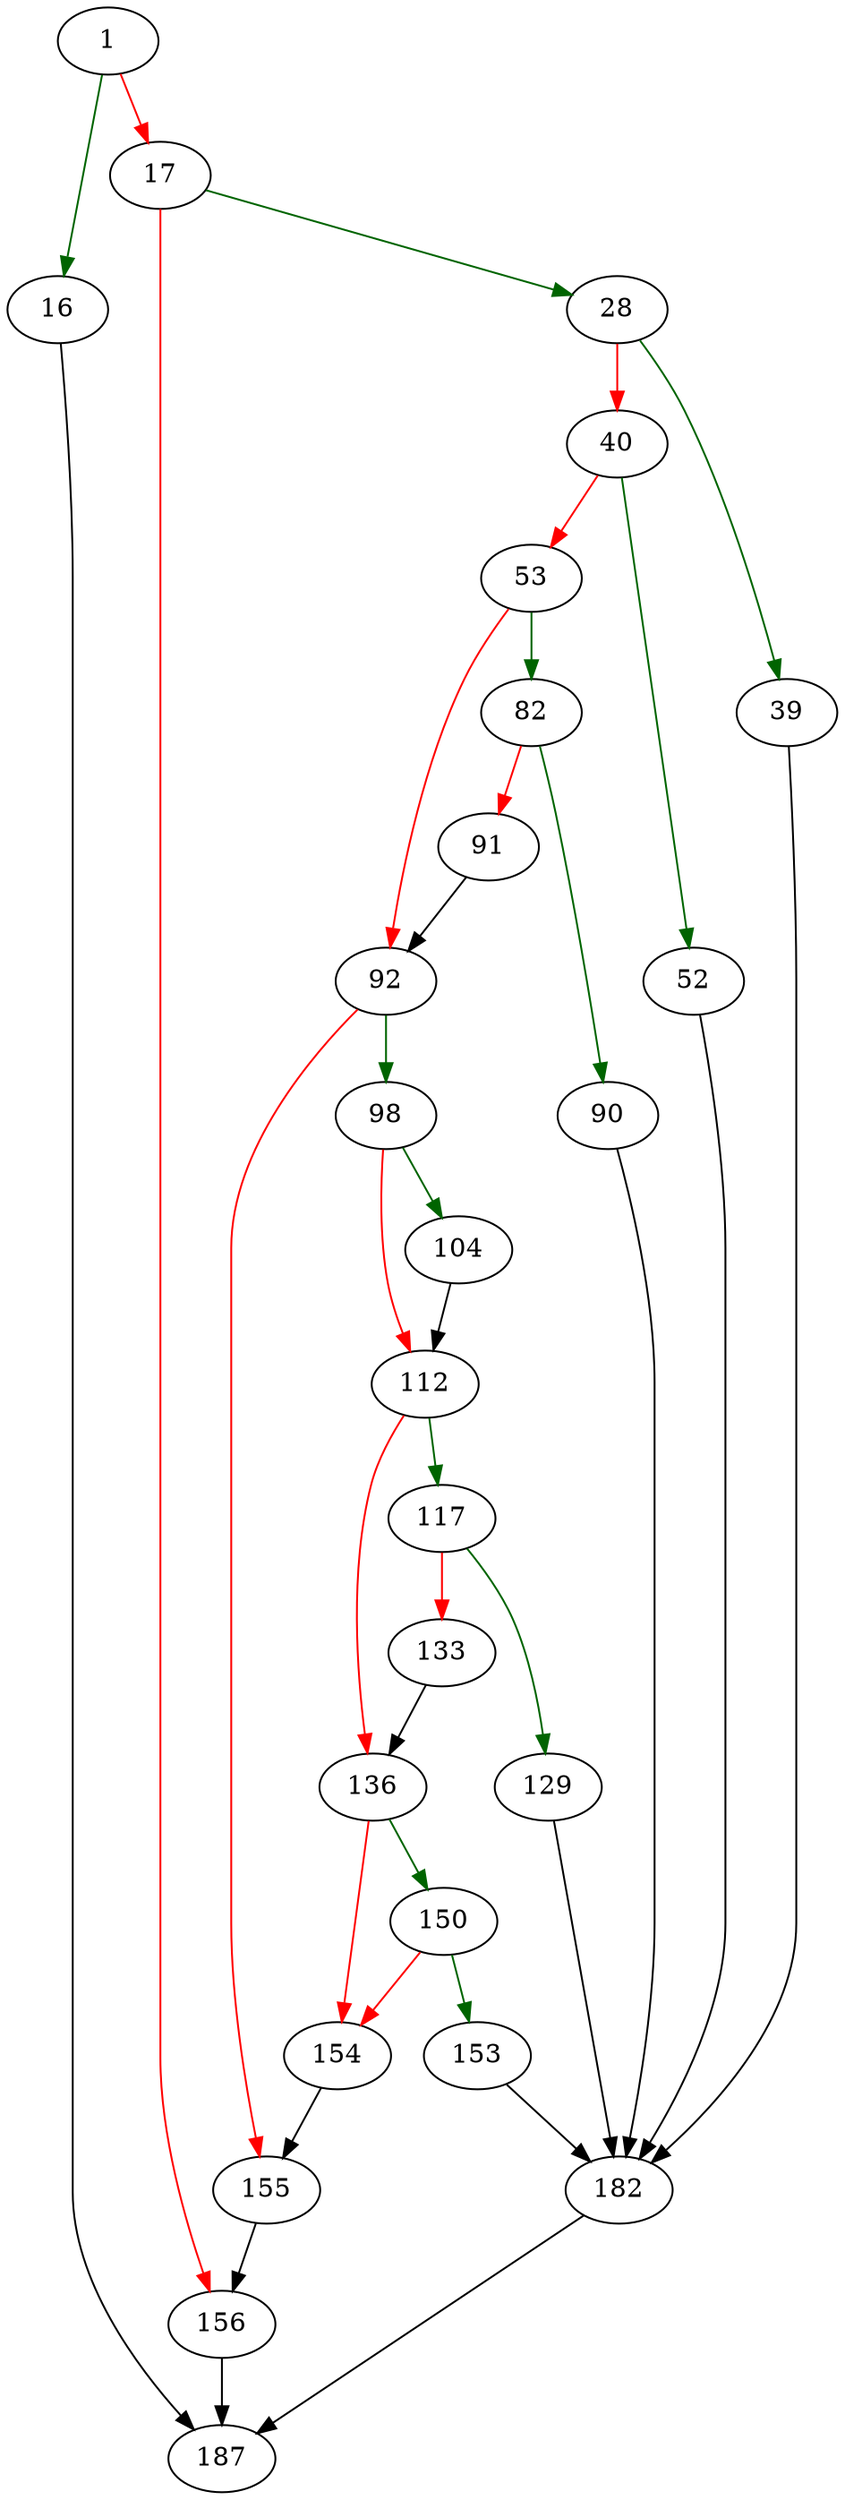 strict digraph "unixOpenSharedMemory" {
	// Node definitions.
	1 [entry=true];
	16;
	17;
	187;
	28;
	156;
	39;
	40;
	182;
	52;
	53;
	82;
	92;
	90;
	91;
	98;
	155;
	104;
	112;
	117;
	136;
	129;
	133;
	150;
	154;
	153;

	// Edge definitions.
	1 -> 16 [
		color=darkgreen
		cond=true
	];
	1 -> 17 [
		color=red
		cond=false
	];
	16 -> 187;
	17 -> 28 [
		color=darkgreen
		cond=true
	];
	17 -> 156 [
		color=red
		cond=false
	];
	28 -> 39 [
		color=darkgreen
		cond=true
	];
	28 -> 40 [
		color=red
		cond=false
	];
	156 -> 187;
	39 -> 182;
	40 -> 52 [
		color=darkgreen
		cond=true
	];
	40 -> 53 [
		color=red
		cond=false
	];
	182 -> 187;
	52 -> 182;
	53 -> 82 [
		color=darkgreen
		cond=true
	];
	53 -> 92 [
		color=red
		cond=false
	];
	82 -> 90 [
		color=darkgreen
		cond=true
	];
	82 -> 91 [
		color=red
		cond=false
	];
	92 -> 98 [
		color=darkgreen
		cond=true
	];
	92 -> 155 [
		color=red
		cond=false
	];
	90 -> 182;
	91 -> 92;
	98 -> 104 [
		color=darkgreen
		cond=true
	];
	98 -> 112 [
		color=red
		cond=false
	];
	155 -> 156;
	104 -> 112;
	112 -> 117 [
		color=darkgreen
		cond=true
	];
	112 -> 136 [
		color=red
		cond=false
	];
	117 -> 129 [
		color=darkgreen
		cond=true
	];
	117 -> 133 [
		color=red
		cond=false
	];
	136 -> 150 [
		color=darkgreen
		cond=true
	];
	136 -> 154 [
		color=red
		cond=false
	];
	129 -> 182;
	133 -> 136;
	150 -> 154 [
		color=red
		cond=false
	];
	150 -> 153 [
		color=darkgreen
		cond=true
	];
	154 -> 155;
	153 -> 182;
}